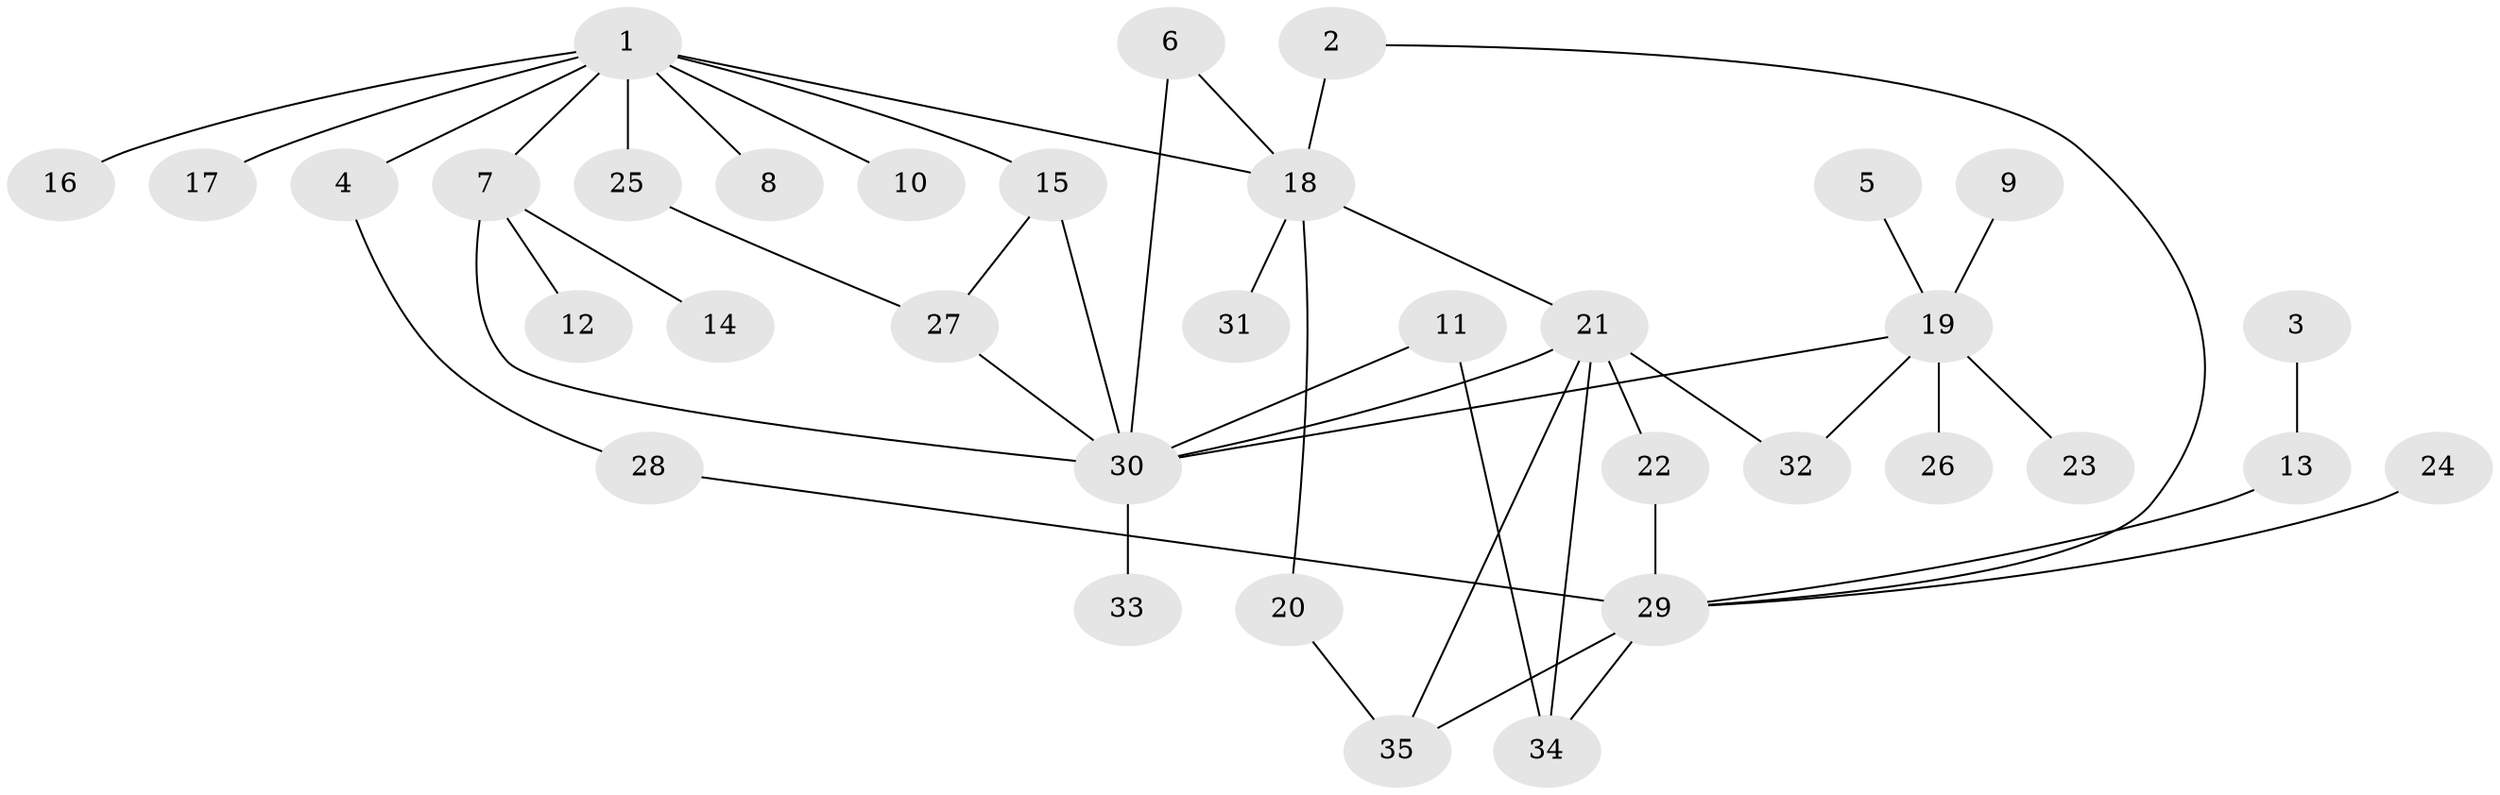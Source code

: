 // original degree distribution, {6: 0.043478260869565216, 5: 0.07246376811594203, 2: 0.3188405797101449, 3: 0.14492753623188406, 4: 0.028985507246376812, 9: 0.014492753623188406, 1: 0.37681159420289856}
// Generated by graph-tools (version 1.1) at 2025/49/03/09/25 03:49:20]
// undirected, 35 vertices, 46 edges
graph export_dot {
graph [start="1"]
  node [color=gray90,style=filled];
  1;
  2;
  3;
  4;
  5;
  6;
  7;
  8;
  9;
  10;
  11;
  12;
  13;
  14;
  15;
  16;
  17;
  18;
  19;
  20;
  21;
  22;
  23;
  24;
  25;
  26;
  27;
  28;
  29;
  30;
  31;
  32;
  33;
  34;
  35;
  1 -- 4 [weight=1.0];
  1 -- 7 [weight=1.0];
  1 -- 8 [weight=1.0];
  1 -- 10 [weight=1.0];
  1 -- 15 [weight=1.0];
  1 -- 16 [weight=1.0];
  1 -- 17 [weight=1.0];
  1 -- 18 [weight=1.0];
  1 -- 25 [weight=1.0];
  2 -- 18 [weight=1.0];
  2 -- 29 [weight=1.0];
  3 -- 13 [weight=1.0];
  4 -- 28 [weight=1.0];
  5 -- 19 [weight=1.0];
  6 -- 18 [weight=1.0];
  6 -- 30 [weight=1.0];
  7 -- 12 [weight=1.0];
  7 -- 14 [weight=1.0];
  7 -- 30 [weight=1.0];
  9 -- 19 [weight=1.0];
  11 -- 30 [weight=1.0];
  11 -- 34 [weight=1.0];
  13 -- 29 [weight=1.0];
  15 -- 27 [weight=1.0];
  15 -- 30 [weight=1.0];
  18 -- 20 [weight=1.0];
  18 -- 21 [weight=1.0];
  18 -- 31 [weight=1.0];
  19 -- 23 [weight=1.0];
  19 -- 26 [weight=1.0];
  19 -- 30 [weight=1.0];
  19 -- 32 [weight=1.0];
  20 -- 35 [weight=1.0];
  21 -- 22 [weight=1.0];
  21 -- 30 [weight=1.0];
  21 -- 32 [weight=1.0];
  21 -- 34 [weight=1.0];
  21 -- 35 [weight=1.0];
  22 -- 29 [weight=1.0];
  24 -- 29 [weight=1.0];
  25 -- 27 [weight=1.0];
  27 -- 30 [weight=1.0];
  28 -- 29 [weight=1.0];
  29 -- 34 [weight=1.0];
  29 -- 35 [weight=1.0];
  30 -- 33 [weight=1.0];
}
